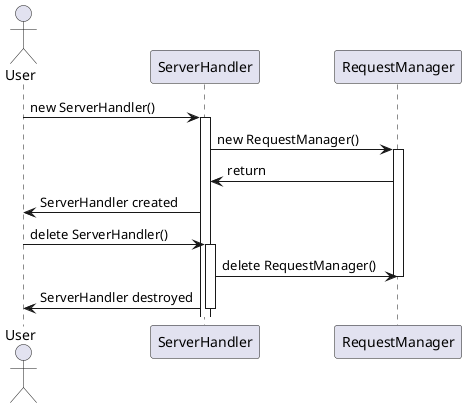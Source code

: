 @startuml ServerHandler initialization and destruction Sequence Diagram
actor User
participant "ServerHandler" as SH
participant "RequestManager" as RM

User -> SH: new ServerHandler()
activate SH
SH -> RM: new RequestManager()
activate RM
RM -> SH: return
SH -> User: ServerHandler created

User -> SH: delete ServerHandler()
activate SH
SH -> RM: delete RequestManager()
deactivate RM
SH -> User: ServerHandler destroyed
deactivate SH
@enduml